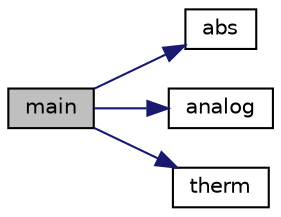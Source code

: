 digraph "main"
{
  edge [fontname="Helvetica",fontsize="10",labelfontname="Helvetica",labelfontsize="10"];
  node [fontname="Helvetica",fontsize="10",shape=record];
  rankdir="LR";
  Node1 [label="main",height=0.2,width=0.4,color="black", fillcolor="grey75", style="filled" fontcolor="black"];
  Node1 -> Node2 [color="midnightblue",fontsize="10",style="solid",fontname="Helvetica"];
  Node2 [label="abs",height=0.2,width=0.4,color="black", fillcolor="white", style="filled",URL="$convert_8c.html#a83b97b49b2135e525b55a3a7ff42036e"];
  Node1 -> Node3 [color="midnightblue",fontsize="10",style="solid",fontname="Helvetica"];
  Node3 [label="analog",height=0.2,width=0.4,color="black", fillcolor="white", style="filled",URL="$base_2lib__ic_8c.html#afa28db0c35c02b77341a6bed7aac0cb4"];
  Node1 -> Node4 [color="midnightblue",fontsize="10",style="solid",fontname="Helvetica"];
  Node4 [label="therm",height=0.2,width=0.4,color="black", fillcolor="white", style="filled",URL="$mic_8c.html#afa2cd0d98543e1570169ad42b07bed22"];
}
